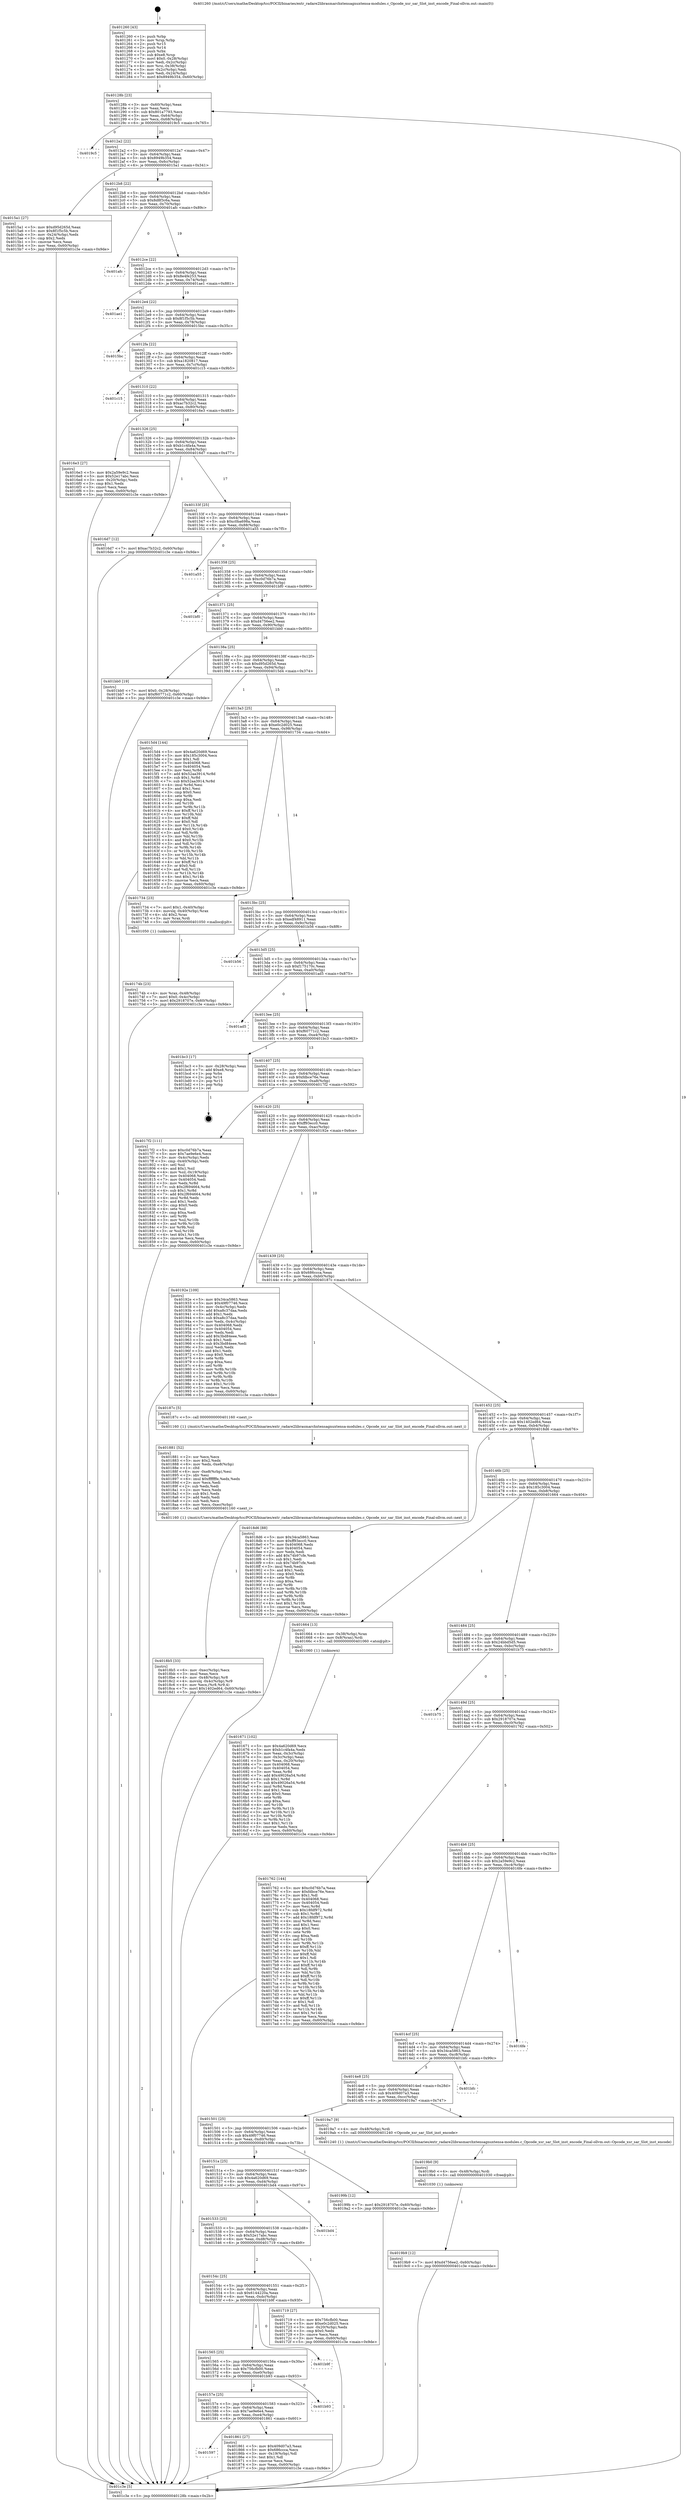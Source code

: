 digraph "0x401260" {
  label = "0x401260 (/mnt/c/Users/mathe/Desktop/tcc/POCII/binaries/extr_radare2librasmarchxtensagnuxtensa-modules.c_Opcode_xsr_sar_Slot_inst_encode_Final-ollvm.out::main(0))"
  labelloc = "t"
  node[shape=record]

  Entry [label="",width=0.3,height=0.3,shape=circle,fillcolor=black,style=filled]
  "0x40128b" [label="{
     0x40128b [23]\l
     | [instrs]\l
     &nbsp;&nbsp;0x40128b \<+3\>: mov -0x60(%rbp),%eax\l
     &nbsp;&nbsp;0x40128e \<+2\>: mov %eax,%ecx\l
     &nbsp;&nbsp;0x401290 \<+6\>: sub $0x801a7793,%ecx\l
     &nbsp;&nbsp;0x401296 \<+3\>: mov %eax,-0x64(%rbp)\l
     &nbsp;&nbsp;0x401299 \<+3\>: mov %ecx,-0x68(%rbp)\l
     &nbsp;&nbsp;0x40129c \<+6\>: je 00000000004019c5 \<main+0x765\>\l
  }"]
  "0x4019c5" [label="{
     0x4019c5\l
  }", style=dashed]
  "0x4012a2" [label="{
     0x4012a2 [22]\l
     | [instrs]\l
     &nbsp;&nbsp;0x4012a2 \<+5\>: jmp 00000000004012a7 \<main+0x47\>\l
     &nbsp;&nbsp;0x4012a7 \<+3\>: mov -0x64(%rbp),%eax\l
     &nbsp;&nbsp;0x4012aa \<+5\>: sub $0x8949b354,%eax\l
     &nbsp;&nbsp;0x4012af \<+3\>: mov %eax,-0x6c(%rbp)\l
     &nbsp;&nbsp;0x4012b2 \<+6\>: je 00000000004015a1 \<main+0x341\>\l
  }"]
  Exit [label="",width=0.3,height=0.3,shape=circle,fillcolor=black,style=filled,peripheries=2]
  "0x4015a1" [label="{
     0x4015a1 [27]\l
     | [instrs]\l
     &nbsp;&nbsp;0x4015a1 \<+5\>: mov $0xd95d265d,%eax\l
     &nbsp;&nbsp;0x4015a6 \<+5\>: mov $0x8f1f5c5b,%ecx\l
     &nbsp;&nbsp;0x4015ab \<+3\>: mov -0x24(%rbp),%edx\l
     &nbsp;&nbsp;0x4015ae \<+3\>: cmp $0x2,%edx\l
     &nbsp;&nbsp;0x4015b1 \<+3\>: cmovne %ecx,%eax\l
     &nbsp;&nbsp;0x4015b4 \<+3\>: mov %eax,-0x60(%rbp)\l
     &nbsp;&nbsp;0x4015b7 \<+5\>: jmp 0000000000401c3e \<main+0x9de\>\l
  }"]
  "0x4012b8" [label="{
     0x4012b8 [22]\l
     | [instrs]\l
     &nbsp;&nbsp;0x4012b8 \<+5\>: jmp 00000000004012bd \<main+0x5d\>\l
     &nbsp;&nbsp;0x4012bd \<+3\>: mov -0x64(%rbp),%eax\l
     &nbsp;&nbsp;0x4012c0 \<+5\>: sub $0x8d8f3c6a,%eax\l
     &nbsp;&nbsp;0x4012c5 \<+3\>: mov %eax,-0x70(%rbp)\l
     &nbsp;&nbsp;0x4012c8 \<+6\>: je 0000000000401afc \<main+0x89c\>\l
  }"]
  "0x401c3e" [label="{
     0x401c3e [5]\l
     | [instrs]\l
     &nbsp;&nbsp;0x401c3e \<+5\>: jmp 000000000040128b \<main+0x2b\>\l
  }"]
  "0x401260" [label="{
     0x401260 [43]\l
     | [instrs]\l
     &nbsp;&nbsp;0x401260 \<+1\>: push %rbp\l
     &nbsp;&nbsp;0x401261 \<+3\>: mov %rsp,%rbp\l
     &nbsp;&nbsp;0x401264 \<+2\>: push %r15\l
     &nbsp;&nbsp;0x401266 \<+2\>: push %r14\l
     &nbsp;&nbsp;0x401268 \<+1\>: push %rbx\l
     &nbsp;&nbsp;0x401269 \<+7\>: sub $0xe8,%rsp\l
     &nbsp;&nbsp;0x401270 \<+7\>: movl $0x0,-0x28(%rbp)\l
     &nbsp;&nbsp;0x401277 \<+3\>: mov %edi,-0x2c(%rbp)\l
     &nbsp;&nbsp;0x40127a \<+4\>: mov %rsi,-0x38(%rbp)\l
     &nbsp;&nbsp;0x40127e \<+3\>: mov -0x2c(%rbp),%edi\l
     &nbsp;&nbsp;0x401281 \<+3\>: mov %edi,-0x24(%rbp)\l
     &nbsp;&nbsp;0x401284 \<+7\>: movl $0x8949b354,-0x60(%rbp)\l
  }"]
  "0x4019b9" [label="{
     0x4019b9 [12]\l
     | [instrs]\l
     &nbsp;&nbsp;0x4019b9 \<+7\>: movl $0xd4756ee2,-0x60(%rbp)\l
     &nbsp;&nbsp;0x4019c0 \<+5\>: jmp 0000000000401c3e \<main+0x9de\>\l
  }"]
  "0x401afc" [label="{
     0x401afc\l
  }", style=dashed]
  "0x4012ce" [label="{
     0x4012ce [22]\l
     | [instrs]\l
     &nbsp;&nbsp;0x4012ce \<+5\>: jmp 00000000004012d3 \<main+0x73\>\l
     &nbsp;&nbsp;0x4012d3 \<+3\>: mov -0x64(%rbp),%eax\l
     &nbsp;&nbsp;0x4012d6 \<+5\>: sub $0x8e4fe253,%eax\l
     &nbsp;&nbsp;0x4012db \<+3\>: mov %eax,-0x74(%rbp)\l
     &nbsp;&nbsp;0x4012de \<+6\>: je 0000000000401ae1 \<main+0x881\>\l
  }"]
  "0x4019b0" [label="{
     0x4019b0 [9]\l
     | [instrs]\l
     &nbsp;&nbsp;0x4019b0 \<+4\>: mov -0x48(%rbp),%rdi\l
     &nbsp;&nbsp;0x4019b4 \<+5\>: call 0000000000401030 \<free@plt\>\l
     | [calls]\l
     &nbsp;&nbsp;0x401030 \{1\} (unknown)\l
  }"]
  "0x401ae1" [label="{
     0x401ae1\l
  }", style=dashed]
  "0x4012e4" [label="{
     0x4012e4 [22]\l
     | [instrs]\l
     &nbsp;&nbsp;0x4012e4 \<+5\>: jmp 00000000004012e9 \<main+0x89\>\l
     &nbsp;&nbsp;0x4012e9 \<+3\>: mov -0x64(%rbp),%eax\l
     &nbsp;&nbsp;0x4012ec \<+5\>: sub $0x8f1f5c5b,%eax\l
     &nbsp;&nbsp;0x4012f1 \<+3\>: mov %eax,-0x78(%rbp)\l
     &nbsp;&nbsp;0x4012f4 \<+6\>: je 00000000004015bc \<main+0x35c\>\l
  }"]
  "0x4018b5" [label="{
     0x4018b5 [33]\l
     | [instrs]\l
     &nbsp;&nbsp;0x4018b5 \<+6\>: mov -0xec(%rbp),%ecx\l
     &nbsp;&nbsp;0x4018bb \<+3\>: imul %eax,%ecx\l
     &nbsp;&nbsp;0x4018be \<+4\>: mov -0x48(%rbp),%r8\l
     &nbsp;&nbsp;0x4018c2 \<+4\>: movslq -0x4c(%rbp),%r9\l
     &nbsp;&nbsp;0x4018c6 \<+4\>: mov %ecx,(%r8,%r9,4)\l
     &nbsp;&nbsp;0x4018ca \<+7\>: movl $0x1402ed64,-0x60(%rbp)\l
     &nbsp;&nbsp;0x4018d1 \<+5\>: jmp 0000000000401c3e \<main+0x9de\>\l
  }"]
  "0x4015bc" [label="{
     0x4015bc\l
  }", style=dashed]
  "0x4012fa" [label="{
     0x4012fa [22]\l
     | [instrs]\l
     &nbsp;&nbsp;0x4012fa \<+5\>: jmp 00000000004012ff \<main+0x9f\>\l
     &nbsp;&nbsp;0x4012ff \<+3\>: mov -0x64(%rbp),%eax\l
     &nbsp;&nbsp;0x401302 \<+5\>: sub $0xa1820817,%eax\l
     &nbsp;&nbsp;0x401307 \<+3\>: mov %eax,-0x7c(%rbp)\l
     &nbsp;&nbsp;0x40130a \<+6\>: je 0000000000401c15 \<main+0x9b5\>\l
  }"]
  "0x401881" [label="{
     0x401881 [52]\l
     | [instrs]\l
     &nbsp;&nbsp;0x401881 \<+2\>: xor %ecx,%ecx\l
     &nbsp;&nbsp;0x401883 \<+5\>: mov $0x2,%edx\l
     &nbsp;&nbsp;0x401888 \<+6\>: mov %edx,-0xe8(%rbp)\l
     &nbsp;&nbsp;0x40188e \<+1\>: cltd\l
     &nbsp;&nbsp;0x40188f \<+6\>: mov -0xe8(%rbp),%esi\l
     &nbsp;&nbsp;0x401895 \<+2\>: idiv %esi\l
     &nbsp;&nbsp;0x401897 \<+6\>: imul $0xfffffffe,%edx,%edx\l
     &nbsp;&nbsp;0x40189d \<+2\>: mov %ecx,%edi\l
     &nbsp;&nbsp;0x40189f \<+2\>: sub %edx,%edi\l
     &nbsp;&nbsp;0x4018a1 \<+2\>: mov %ecx,%edx\l
     &nbsp;&nbsp;0x4018a3 \<+3\>: sub $0x1,%edx\l
     &nbsp;&nbsp;0x4018a6 \<+2\>: add %edx,%edi\l
     &nbsp;&nbsp;0x4018a8 \<+2\>: sub %edi,%ecx\l
     &nbsp;&nbsp;0x4018aa \<+6\>: mov %ecx,-0xec(%rbp)\l
     &nbsp;&nbsp;0x4018b0 \<+5\>: call 0000000000401160 \<next_i\>\l
     | [calls]\l
     &nbsp;&nbsp;0x401160 \{1\} (/mnt/c/Users/mathe/Desktop/tcc/POCII/binaries/extr_radare2librasmarchxtensagnuxtensa-modules.c_Opcode_xsr_sar_Slot_inst_encode_Final-ollvm.out::next_i)\l
  }"]
  "0x401c15" [label="{
     0x401c15\l
  }", style=dashed]
  "0x401310" [label="{
     0x401310 [22]\l
     | [instrs]\l
     &nbsp;&nbsp;0x401310 \<+5\>: jmp 0000000000401315 \<main+0xb5\>\l
     &nbsp;&nbsp;0x401315 \<+3\>: mov -0x64(%rbp),%eax\l
     &nbsp;&nbsp;0x401318 \<+5\>: sub $0xac7b32c2,%eax\l
     &nbsp;&nbsp;0x40131d \<+3\>: mov %eax,-0x80(%rbp)\l
     &nbsp;&nbsp;0x401320 \<+6\>: je 00000000004016e3 \<main+0x483\>\l
  }"]
  "0x401597" [label="{
     0x401597\l
  }", style=dashed]
  "0x4016e3" [label="{
     0x4016e3 [27]\l
     | [instrs]\l
     &nbsp;&nbsp;0x4016e3 \<+5\>: mov $0x2a59e9c2,%eax\l
     &nbsp;&nbsp;0x4016e8 \<+5\>: mov $0x52e17abc,%ecx\l
     &nbsp;&nbsp;0x4016ed \<+3\>: mov -0x20(%rbp),%edx\l
     &nbsp;&nbsp;0x4016f0 \<+3\>: cmp $0x1,%edx\l
     &nbsp;&nbsp;0x4016f3 \<+3\>: cmovl %ecx,%eax\l
     &nbsp;&nbsp;0x4016f6 \<+3\>: mov %eax,-0x60(%rbp)\l
     &nbsp;&nbsp;0x4016f9 \<+5\>: jmp 0000000000401c3e \<main+0x9de\>\l
  }"]
  "0x401326" [label="{
     0x401326 [25]\l
     | [instrs]\l
     &nbsp;&nbsp;0x401326 \<+5\>: jmp 000000000040132b \<main+0xcb\>\l
     &nbsp;&nbsp;0x40132b \<+3\>: mov -0x64(%rbp),%eax\l
     &nbsp;&nbsp;0x40132e \<+5\>: sub $0xb1c4fa4a,%eax\l
     &nbsp;&nbsp;0x401333 \<+6\>: mov %eax,-0x84(%rbp)\l
     &nbsp;&nbsp;0x401339 \<+6\>: je 00000000004016d7 \<main+0x477\>\l
  }"]
  "0x401861" [label="{
     0x401861 [27]\l
     | [instrs]\l
     &nbsp;&nbsp;0x401861 \<+5\>: mov $0x409d07a3,%eax\l
     &nbsp;&nbsp;0x401866 \<+5\>: mov $0x686ccca,%ecx\l
     &nbsp;&nbsp;0x40186b \<+3\>: mov -0x19(%rbp),%dl\l
     &nbsp;&nbsp;0x40186e \<+3\>: test $0x1,%dl\l
     &nbsp;&nbsp;0x401871 \<+3\>: cmovne %ecx,%eax\l
     &nbsp;&nbsp;0x401874 \<+3\>: mov %eax,-0x60(%rbp)\l
     &nbsp;&nbsp;0x401877 \<+5\>: jmp 0000000000401c3e \<main+0x9de\>\l
  }"]
  "0x4016d7" [label="{
     0x4016d7 [12]\l
     | [instrs]\l
     &nbsp;&nbsp;0x4016d7 \<+7\>: movl $0xac7b32c2,-0x60(%rbp)\l
     &nbsp;&nbsp;0x4016de \<+5\>: jmp 0000000000401c3e \<main+0x9de\>\l
  }"]
  "0x40133f" [label="{
     0x40133f [25]\l
     | [instrs]\l
     &nbsp;&nbsp;0x40133f \<+5\>: jmp 0000000000401344 \<main+0xe4\>\l
     &nbsp;&nbsp;0x401344 \<+3\>: mov -0x64(%rbp),%eax\l
     &nbsp;&nbsp;0x401347 \<+5\>: sub $0xc0ba698a,%eax\l
     &nbsp;&nbsp;0x40134c \<+6\>: mov %eax,-0x88(%rbp)\l
     &nbsp;&nbsp;0x401352 \<+6\>: je 0000000000401a55 \<main+0x7f5\>\l
  }"]
  "0x40157e" [label="{
     0x40157e [25]\l
     | [instrs]\l
     &nbsp;&nbsp;0x40157e \<+5\>: jmp 0000000000401583 \<main+0x323\>\l
     &nbsp;&nbsp;0x401583 \<+3\>: mov -0x64(%rbp),%eax\l
     &nbsp;&nbsp;0x401586 \<+5\>: sub $0x7ae9e6e4,%eax\l
     &nbsp;&nbsp;0x40158b \<+6\>: mov %eax,-0xe4(%rbp)\l
     &nbsp;&nbsp;0x401591 \<+6\>: je 0000000000401861 \<main+0x601\>\l
  }"]
  "0x401a55" [label="{
     0x401a55\l
  }", style=dashed]
  "0x401358" [label="{
     0x401358 [25]\l
     | [instrs]\l
     &nbsp;&nbsp;0x401358 \<+5\>: jmp 000000000040135d \<main+0xfd\>\l
     &nbsp;&nbsp;0x40135d \<+3\>: mov -0x64(%rbp),%eax\l
     &nbsp;&nbsp;0x401360 \<+5\>: sub $0xc0d76b7a,%eax\l
     &nbsp;&nbsp;0x401365 \<+6\>: mov %eax,-0x8c(%rbp)\l
     &nbsp;&nbsp;0x40136b \<+6\>: je 0000000000401bf0 \<main+0x990\>\l
  }"]
  "0x401b93" [label="{
     0x401b93\l
  }", style=dashed]
  "0x401bf0" [label="{
     0x401bf0\l
  }", style=dashed]
  "0x401371" [label="{
     0x401371 [25]\l
     | [instrs]\l
     &nbsp;&nbsp;0x401371 \<+5\>: jmp 0000000000401376 \<main+0x116\>\l
     &nbsp;&nbsp;0x401376 \<+3\>: mov -0x64(%rbp),%eax\l
     &nbsp;&nbsp;0x401379 \<+5\>: sub $0xd4756ee2,%eax\l
     &nbsp;&nbsp;0x40137e \<+6\>: mov %eax,-0x90(%rbp)\l
     &nbsp;&nbsp;0x401384 \<+6\>: je 0000000000401bb0 \<main+0x950\>\l
  }"]
  "0x401565" [label="{
     0x401565 [25]\l
     | [instrs]\l
     &nbsp;&nbsp;0x401565 \<+5\>: jmp 000000000040156a \<main+0x30a\>\l
     &nbsp;&nbsp;0x40156a \<+3\>: mov -0x64(%rbp),%eax\l
     &nbsp;&nbsp;0x40156d \<+5\>: sub $0x756cfb00,%eax\l
     &nbsp;&nbsp;0x401572 \<+6\>: mov %eax,-0xe0(%rbp)\l
     &nbsp;&nbsp;0x401578 \<+6\>: je 0000000000401b93 \<main+0x933\>\l
  }"]
  "0x401bb0" [label="{
     0x401bb0 [19]\l
     | [instrs]\l
     &nbsp;&nbsp;0x401bb0 \<+7\>: movl $0x0,-0x28(%rbp)\l
     &nbsp;&nbsp;0x401bb7 \<+7\>: movl $0xf60771c2,-0x60(%rbp)\l
     &nbsp;&nbsp;0x401bbe \<+5\>: jmp 0000000000401c3e \<main+0x9de\>\l
  }"]
  "0x40138a" [label="{
     0x40138a [25]\l
     | [instrs]\l
     &nbsp;&nbsp;0x40138a \<+5\>: jmp 000000000040138f \<main+0x12f\>\l
     &nbsp;&nbsp;0x40138f \<+3\>: mov -0x64(%rbp),%eax\l
     &nbsp;&nbsp;0x401392 \<+5\>: sub $0xd95d265d,%eax\l
     &nbsp;&nbsp;0x401397 \<+6\>: mov %eax,-0x94(%rbp)\l
     &nbsp;&nbsp;0x40139d \<+6\>: je 00000000004015d4 \<main+0x374\>\l
  }"]
  "0x401b9f" [label="{
     0x401b9f\l
  }", style=dashed]
  "0x4015d4" [label="{
     0x4015d4 [144]\l
     | [instrs]\l
     &nbsp;&nbsp;0x4015d4 \<+5\>: mov $0x4a620d69,%eax\l
     &nbsp;&nbsp;0x4015d9 \<+5\>: mov $0x185c3004,%ecx\l
     &nbsp;&nbsp;0x4015de \<+2\>: mov $0x1,%dl\l
     &nbsp;&nbsp;0x4015e0 \<+7\>: mov 0x404068,%esi\l
     &nbsp;&nbsp;0x4015e7 \<+7\>: mov 0x404054,%edi\l
     &nbsp;&nbsp;0x4015ee \<+3\>: mov %esi,%r8d\l
     &nbsp;&nbsp;0x4015f1 \<+7\>: add $0x52aa3914,%r8d\l
     &nbsp;&nbsp;0x4015f8 \<+4\>: sub $0x1,%r8d\l
     &nbsp;&nbsp;0x4015fc \<+7\>: sub $0x52aa3914,%r8d\l
     &nbsp;&nbsp;0x401603 \<+4\>: imul %r8d,%esi\l
     &nbsp;&nbsp;0x401607 \<+3\>: and $0x1,%esi\l
     &nbsp;&nbsp;0x40160a \<+3\>: cmp $0x0,%esi\l
     &nbsp;&nbsp;0x40160d \<+4\>: sete %r9b\l
     &nbsp;&nbsp;0x401611 \<+3\>: cmp $0xa,%edi\l
     &nbsp;&nbsp;0x401614 \<+4\>: setl %r10b\l
     &nbsp;&nbsp;0x401618 \<+3\>: mov %r9b,%r11b\l
     &nbsp;&nbsp;0x40161b \<+4\>: xor $0xff,%r11b\l
     &nbsp;&nbsp;0x40161f \<+3\>: mov %r10b,%bl\l
     &nbsp;&nbsp;0x401622 \<+3\>: xor $0xff,%bl\l
     &nbsp;&nbsp;0x401625 \<+3\>: xor $0x0,%dl\l
     &nbsp;&nbsp;0x401628 \<+3\>: mov %r11b,%r14b\l
     &nbsp;&nbsp;0x40162b \<+4\>: and $0x0,%r14b\l
     &nbsp;&nbsp;0x40162f \<+3\>: and %dl,%r9b\l
     &nbsp;&nbsp;0x401632 \<+3\>: mov %bl,%r15b\l
     &nbsp;&nbsp;0x401635 \<+4\>: and $0x0,%r15b\l
     &nbsp;&nbsp;0x401639 \<+3\>: and %dl,%r10b\l
     &nbsp;&nbsp;0x40163c \<+3\>: or %r9b,%r14b\l
     &nbsp;&nbsp;0x40163f \<+3\>: or %r10b,%r15b\l
     &nbsp;&nbsp;0x401642 \<+3\>: xor %r15b,%r14b\l
     &nbsp;&nbsp;0x401645 \<+3\>: or %bl,%r11b\l
     &nbsp;&nbsp;0x401648 \<+4\>: xor $0xff,%r11b\l
     &nbsp;&nbsp;0x40164c \<+3\>: or $0x0,%dl\l
     &nbsp;&nbsp;0x40164f \<+3\>: and %dl,%r11b\l
     &nbsp;&nbsp;0x401652 \<+3\>: or %r11b,%r14b\l
     &nbsp;&nbsp;0x401655 \<+4\>: test $0x1,%r14b\l
     &nbsp;&nbsp;0x401659 \<+3\>: cmovne %ecx,%eax\l
     &nbsp;&nbsp;0x40165c \<+3\>: mov %eax,-0x60(%rbp)\l
     &nbsp;&nbsp;0x40165f \<+5\>: jmp 0000000000401c3e \<main+0x9de\>\l
  }"]
  "0x4013a3" [label="{
     0x4013a3 [25]\l
     | [instrs]\l
     &nbsp;&nbsp;0x4013a3 \<+5\>: jmp 00000000004013a8 \<main+0x148\>\l
     &nbsp;&nbsp;0x4013a8 \<+3\>: mov -0x64(%rbp),%eax\l
     &nbsp;&nbsp;0x4013ab \<+5\>: sub $0xe0c2d025,%eax\l
     &nbsp;&nbsp;0x4013b0 \<+6\>: mov %eax,-0x98(%rbp)\l
     &nbsp;&nbsp;0x4013b6 \<+6\>: je 0000000000401734 \<main+0x4d4\>\l
  }"]
  "0x40174b" [label="{
     0x40174b [23]\l
     | [instrs]\l
     &nbsp;&nbsp;0x40174b \<+4\>: mov %rax,-0x48(%rbp)\l
     &nbsp;&nbsp;0x40174f \<+7\>: movl $0x0,-0x4c(%rbp)\l
     &nbsp;&nbsp;0x401756 \<+7\>: movl $0x2918707e,-0x60(%rbp)\l
     &nbsp;&nbsp;0x40175d \<+5\>: jmp 0000000000401c3e \<main+0x9de\>\l
  }"]
  "0x401734" [label="{
     0x401734 [23]\l
     | [instrs]\l
     &nbsp;&nbsp;0x401734 \<+7\>: movl $0x1,-0x40(%rbp)\l
     &nbsp;&nbsp;0x40173b \<+4\>: movslq -0x40(%rbp),%rax\l
     &nbsp;&nbsp;0x40173f \<+4\>: shl $0x2,%rax\l
     &nbsp;&nbsp;0x401743 \<+3\>: mov %rax,%rdi\l
     &nbsp;&nbsp;0x401746 \<+5\>: call 0000000000401050 \<malloc@plt\>\l
     | [calls]\l
     &nbsp;&nbsp;0x401050 \{1\} (unknown)\l
  }"]
  "0x4013bc" [label="{
     0x4013bc [25]\l
     | [instrs]\l
     &nbsp;&nbsp;0x4013bc \<+5\>: jmp 00000000004013c1 \<main+0x161\>\l
     &nbsp;&nbsp;0x4013c1 \<+3\>: mov -0x64(%rbp),%eax\l
     &nbsp;&nbsp;0x4013c4 \<+5\>: sub $0xedf48911,%eax\l
     &nbsp;&nbsp;0x4013c9 \<+6\>: mov %eax,-0x9c(%rbp)\l
     &nbsp;&nbsp;0x4013cf \<+6\>: je 0000000000401b56 \<main+0x8f6\>\l
  }"]
  "0x40154c" [label="{
     0x40154c [25]\l
     | [instrs]\l
     &nbsp;&nbsp;0x40154c \<+5\>: jmp 0000000000401551 \<main+0x2f1\>\l
     &nbsp;&nbsp;0x401551 \<+3\>: mov -0x64(%rbp),%eax\l
     &nbsp;&nbsp;0x401554 \<+5\>: sub $0x6144220a,%eax\l
     &nbsp;&nbsp;0x401559 \<+6\>: mov %eax,-0xdc(%rbp)\l
     &nbsp;&nbsp;0x40155f \<+6\>: je 0000000000401b9f \<main+0x93f\>\l
  }"]
  "0x401b56" [label="{
     0x401b56\l
  }", style=dashed]
  "0x4013d5" [label="{
     0x4013d5 [25]\l
     | [instrs]\l
     &nbsp;&nbsp;0x4013d5 \<+5\>: jmp 00000000004013da \<main+0x17a\>\l
     &nbsp;&nbsp;0x4013da \<+3\>: mov -0x64(%rbp),%eax\l
     &nbsp;&nbsp;0x4013dd \<+5\>: sub $0xf175170c,%eax\l
     &nbsp;&nbsp;0x4013e2 \<+6\>: mov %eax,-0xa0(%rbp)\l
     &nbsp;&nbsp;0x4013e8 \<+6\>: je 0000000000401ad5 \<main+0x875\>\l
  }"]
  "0x401719" [label="{
     0x401719 [27]\l
     | [instrs]\l
     &nbsp;&nbsp;0x401719 \<+5\>: mov $0x756cfb00,%eax\l
     &nbsp;&nbsp;0x40171e \<+5\>: mov $0xe0c2d025,%ecx\l
     &nbsp;&nbsp;0x401723 \<+3\>: mov -0x20(%rbp),%edx\l
     &nbsp;&nbsp;0x401726 \<+3\>: cmp $0x0,%edx\l
     &nbsp;&nbsp;0x401729 \<+3\>: cmove %ecx,%eax\l
     &nbsp;&nbsp;0x40172c \<+3\>: mov %eax,-0x60(%rbp)\l
     &nbsp;&nbsp;0x40172f \<+5\>: jmp 0000000000401c3e \<main+0x9de\>\l
  }"]
  "0x401ad5" [label="{
     0x401ad5\l
  }", style=dashed]
  "0x4013ee" [label="{
     0x4013ee [25]\l
     | [instrs]\l
     &nbsp;&nbsp;0x4013ee \<+5\>: jmp 00000000004013f3 \<main+0x193\>\l
     &nbsp;&nbsp;0x4013f3 \<+3\>: mov -0x64(%rbp),%eax\l
     &nbsp;&nbsp;0x4013f6 \<+5\>: sub $0xf60771c2,%eax\l
     &nbsp;&nbsp;0x4013fb \<+6\>: mov %eax,-0xa4(%rbp)\l
     &nbsp;&nbsp;0x401401 \<+6\>: je 0000000000401bc3 \<main+0x963\>\l
  }"]
  "0x401533" [label="{
     0x401533 [25]\l
     | [instrs]\l
     &nbsp;&nbsp;0x401533 \<+5\>: jmp 0000000000401538 \<main+0x2d8\>\l
     &nbsp;&nbsp;0x401538 \<+3\>: mov -0x64(%rbp),%eax\l
     &nbsp;&nbsp;0x40153b \<+5\>: sub $0x52e17abc,%eax\l
     &nbsp;&nbsp;0x401540 \<+6\>: mov %eax,-0xd8(%rbp)\l
     &nbsp;&nbsp;0x401546 \<+6\>: je 0000000000401719 \<main+0x4b9\>\l
  }"]
  "0x401bc3" [label="{
     0x401bc3 [17]\l
     | [instrs]\l
     &nbsp;&nbsp;0x401bc3 \<+3\>: mov -0x28(%rbp),%eax\l
     &nbsp;&nbsp;0x401bc6 \<+7\>: add $0xe8,%rsp\l
     &nbsp;&nbsp;0x401bcd \<+1\>: pop %rbx\l
     &nbsp;&nbsp;0x401bce \<+2\>: pop %r14\l
     &nbsp;&nbsp;0x401bd0 \<+2\>: pop %r15\l
     &nbsp;&nbsp;0x401bd2 \<+1\>: pop %rbp\l
     &nbsp;&nbsp;0x401bd3 \<+1\>: ret\l
  }"]
  "0x401407" [label="{
     0x401407 [25]\l
     | [instrs]\l
     &nbsp;&nbsp;0x401407 \<+5\>: jmp 000000000040140c \<main+0x1ac\>\l
     &nbsp;&nbsp;0x40140c \<+3\>: mov -0x64(%rbp),%eax\l
     &nbsp;&nbsp;0x40140f \<+5\>: sub $0xfdbce76e,%eax\l
     &nbsp;&nbsp;0x401414 \<+6\>: mov %eax,-0xa8(%rbp)\l
     &nbsp;&nbsp;0x40141a \<+6\>: je 00000000004017f2 \<main+0x592\>\l
  }"]
  "0x401bd4" [label="{
     0x401bd4\l
  }", style=dashed]
  "0x4017f2" [label="{
     0x4017f2 [111]\l
     | [instrs]\l
     &nbsp;&nbsp;0x4017f2 \<+5\>: mov $0xc0d76b7a,%eax\l
     &nbsp;&nbsp;0x4017f7 \<+5\>: mov $0x7ae9e6e4,%ecx\l
     &nbsp;&nbsp;0x4017fc \<+3\>: mov -0x4c(%rbp),%edx\l
     &nbsp;&nbsp;0x4017ff \<+3\>: cmp -0x40(%rbp),%edx\l
     &nbsp;&nbsp;0x401802 \<+4\>: setl %sil\l
     &nbsp;&nbsp;0x401806 \<+4\>: and $0x1,%sil\l
     &nbsp;&nbsp;0x40180a \<+4\>: mov %sil,-0x19(%rbp)\l
     &nbsp;&nbsp;0x40180e \<+7\>: mov 0x404068,%edx\l
     &nbsp;&nbsp;0x401815 \<+7\>: mov 0x404054,%edi\l
     &nbsp;&nbsp;0x40181c \<+3\>: mov %edx,%r8d\l
     &nbsp;&nbsp;0x40181f \<+7\>: sub $0x2f694664,%r8d\l
     &nbsp;&nbsp;0x401826 \<+4\>: sub $0x1,%r8d\l
     &nbsp;&nbsp;0x40182a \<+7\>: add $0x2f694664,%r8d\l
     &nbsp;&nbsp;0x401831 \<+4\>: imul %r8d,%edx\l
     &nbsp;&nbsp;0x401835 \<+3\>: and $0x1,%edx\l
     &nbsp;&nbsp;0x401838 \<+3\>: cmp $0x0,%edx\l
     &nbsp;&nbsp;0x40183b \<+4\>: sete %sil\l
     &nbsp;&nbsp;0x40183f \<+3\>: cmp $0xa,%edi\l
     &nbsp;&nbsp;0x401842 \<+4\>: setl %r9b\l
     &nbsp;&nbsp;0x401846 \<+3\>: mov %sil,%r10b\l
     &nbsp;&nbsp;0x401849 \<+3\>: and %r9b,%r10b\l
     &nbsp;&nbsp;0x40184c \<+3\>: xor %r9b,%sil\l
     &nbsp;&nbsp;0x40184f \<+3\>: or %sil,%r10b\l
     &nbsp;&nbsp;0x401852 \<+4\>: test $0x1,%r10b\l
     &nbsp;&nbsp;0x401856 \<+3\>: cmovne %ecx,%eax\l
     &nbsp;&nbsp;0x401859 \<+3\>: mov %eax,-0x60(%rbp)\l
     &nbsp;&nbsp;0x40185c \<+5\>: jmp 0000000000401c3e \<main+0x9de\>\l
  }"]
  "0x401420" [label="{
     0x401420 [25]\l
     | [instrs]\l
     &nbsp;&nbsp;0x401420 \<+5\>: jmp 0000000000401425 \<main+0x1c5\>\l
     &nbsp;&nbsp;0x401425 \<+3\>: mov -0x64(%rbp),%eax\l
     &nbsp;&nbsp;0x401428 \<+5\>: sub $0xff93ecc0,%eax\l
     &nbsp;&nbsp;0x40142d \<+6\>: mov %eax,-0xac(%rbp)\l
     &nbsp;&nbsp;0x401433 \<+6\>: je 000000000040192e \<main+0x6ce\>\l
  }"]
  "0x40151a" [label="{
     0x40151a [25]\l
     | [instrs]\l
     &nbsp;&nbsp;0x40151a \<+5\>: jmp 000000000040151f \<main+0x2bf\>\l
     &nbsp;&nbsp;0x40151f \<+3\>: mov -0x64(%rbp),%eax\l
     &nbsp;&nbsp;0x401522 \<+5\>: sub $0x4a620d69,%eax\l
     &nbsp;&nbsp;0x401527 \<+6\>: mov %eax,-0xd4(%rbp)\l
     &nbsp;&nbsp;0x40152d \<+6\>: je 0000000000401bd4 \<main+0x974\>\l
  }"]
  "0x40192e" [label="{
     0x40192e [109]\l
     | [instrs]\l
     &nbsp;&nbsp;0x40192e \<+5\>: mov $0x34ca5863,%eax\l
     &nbsp;&nbsp;0x401933 \<+5\>: mov $0x49f07746,%ecx\l
     &nbsp;&nbsp;0x401938 \<+3\>: mov -0x4c(%rbp),%edx\l
     &nbsp;&nbsp;0x40193b \<+6\>: add $0xa8c37daa,%edx\l
     &nbsp;&nbsp;0x401941 \<+3\>: add $0x1,%edx\l
     &nbsp;&nbsp;0x401944 \<+6\>: sub $0xa8c37daa,%edx\l
     &nbsp;&nbsp;0x40194a \<+3\>: mov %edx,-0x4c(%rbp)\l
     &nbsp;&nbsp;0x40194d \<+7\>: mov 0x404068,%edx\l
     &nbsp;&nbsp;0x401954 \<+7\>: mov 0x404054,%esi\l
     &nbsp;&nbsp;0x40195b \<+2\>: mov %edx,%edi\l
     &nbsp;&nbsp;0x40195d \<+6\>: add $0x3bd84eee,%edi\l
     &nbsp;&nbsp;0x401963 \<+3\>: sub $0x1,%edi\l
     &nbsp;&nbsp;0x401966 \<+6\>: sub $0x3bd84eee,%edi\l
     &nbsp;&nbsp;0x40196c \<+3\>: imul %edi,%edx\l
     &nbsp;&nbsp;0x40196f \<+3\>: and $0x1,%edx\l
     &nbsp;&nbsp;0x401972 \<+3\>: cmp $0x0,%edx\l
     &nbsp;&nbsp;0x401975 \<+4\>: sete %r8b\l
     &nbsp;&nbsp;0x401979 \<+3\>: cmp $0xa,%esi\l
     &nbsp;&nbsp;0x40197c \<+4\>: setl %r9b\l
     &nbsp;&nbsp;0x401980 \<+3\>: mov %r8b,%r10b\l
     &nbsp;&nbsp;0x401983 \<+3\>: and %r9b,%r10b\l
     &nbsp;&nbsp;0x401986 \<+3\>: xor %r9b,%r8b\l
     &nbsp;&nbsp;0x401989 \<+3\>: or %r8b,%r10b\l
     &nbsp;&nbsp;0x40198c \<+4\>: test $0x1,%r10b\l
     &nbsp;&nbsp;0x401990 \<+3\>: cmovne %ecx,%eax\l
     &nbsp;&nbsp;0x401993 \<+3\>: mov %eax,-0x60(%rbp)\l
     &nbsp;&nbsp;0x401996 \<+5\>: jmp 0000000000401c3e \<main+0x9de\>\l
  }"]
  "0x401439" [label="{
     0x401439 [25]\l
     | [instrs]\l
     &nbsp;&nbsp;0x401439 \<+5\>: jmp 000000000040143e \<main+0x1de\>\l
     &nbsp;&nbsp;0x40143e \<+3\>: mov -0x64(%rbp),%eax\l
     &nbsp;&nbsp;0x401441 \<+5\>: sub $0x686ccca,%eax\l
     &nbsp;&nbsp;0x401446 \<+6\>: mov %eax,-0xb0(%rbp)\l
     &nbsp;&nbsp;0x40144c \<+6\>: je 000000000040187c \<main+0x61c\>\l
  }"]
  "0x40199b" [label="{
     0x40199b [12]\l
     | [instrs]\l
     &nbsp;&nbsp;0x40199b \<+7\>: movl $0x2918707e,-0x60(%rbp)\l
     &nbsp;&nbsp;0x4019a2 \<+5\>: jmp 0000000000401c3e \<main+0x9de\>\l
  }"]
  "0x40187c" [label="{
     0x40187c [5]\l
     | [instrs]\l
     &nbsp;&nbsp;0x40187c \<+5\>: call 0000000000401160 \<next_i\>\l
     | [calls]\l
     &nbsp;&nbsp;0x401160 \{1\} (/mnt/c/Users/mathe/Desktop/tcc/POCII/binaries/extr_radare2librasmarchxtensagnuxtensa-modules.c_Opcode_xsr_sar_Slot_inst_encode_Final-ollvm.out::next_i)\l
  }"]
  "0x401452" [label="{
     0x401452 [25]\l
     | [instrs]\l
     &nbsp;&nbsp;0x401452 \<+5\>: jmp 0000000000401457 \<main+0x1f7\>\l
     &nbsp;&nbsp;0x401457 \<+3\>: mov -0x64(%rbp),%eax\l
     &nbsp;&nbsp;0x40145a \<+5\>: sub $0x1402ed64,%eax\l
     &nbsp;&nbsp;0x40145f \<+6\>: mov %eax,-0xb4(%rbp)\l
     &nbsp;&nbsp;0x401465 \<+6\>: je 00000000004018d6 \<main+0x676\>\l
  }"]
  "0x401501" [label="{
     0x401501 [25]\l
     | [instrs]\l
     &nbsp;&nbsp;0x401501 \<+5\>: jmp 0000000000401506 \<main+0x2a6\>\l
     &nbsp;&nbsp;0x401506 \<+3\>: mov -0x64(%rbp),%eax\l
     &nbsp;&nbsp;0x401509 \<+5\>: sub $0x49f07746,%eax\l
     &nbsp;&nbsp;0x40150e \<+6\>: mov %eax,-0xd0(%rbp)\l
     &nbsp;&nbsp;0x401514 \<+6\>: je 000000000040199b \<main+0x73b\>\l
  }"]
  "0x4018d6" [label="{
     0x4018d6 [88]\l
     | [instrs]\l
     &nbsp;&nbsp;0x4018d6 \<+5\>: mov $0x34ca5863,%eax\l
     &nbsp;&nbsp;0x4018db \<+5\>: mov $0xff93ecc0,%ecx\l
     &nbsp;&nbsp;0x4018e0 \<+7\>: mov 0x404068,%edx\l
     &nbsp;&nbsp;0x4018e7 \<+7\>: mov 0x404054,%esi\l
     &nbsp;&nbsp;0x4018ee \<+2\>: mov %edx,%edi\l
     &nbsp;&nbsp;0x4018f0 \<+6\>: add $0x74b97cfe,%edi\l
     &nbsp;&nbsp;0x4018f6 \<+3\>: sub $0x1,%edi\l
     &nbsp;&nbsp;0x4018f9 \<+6\>: sub $0x74b97cfe,%edi\l
     &nbsp;&nbsp;0x4018ff \<+3\>: imul %edi,%edx\l
     &nbsp;&nbsp;0x401902 \<+3\>: and $0x1,%edx\l
     &nbsp;&nbsp;0x401905 \<+3\>: cmp $0x0,%edx\l
     &nbsp;&nbsp;0x401908 \<+4\>: sete %r8b\l
     &nbsp;&nbsp;0x40190c \<+3\>: cmp $0xa,%esi\l
     &nbsp;&nbsp;0x40190f \<+4\>: setl %r9b\l
     &nbsp;&nbsp;0x401913 \<+3\>: mov %r8b,%r10b\l
     &nbsp;&nbsp;0x401916 \<+3\>: and %r9b,%r10b\l
     &nbsp;&nbsp;0x401919 \<+3\>: xor %r9b,%r8b\l
     &nbsp;&nbsp;0x40191c \<+3\>: or %r8b,%r10b\l
     &nbsp;&nbsp;0x40191f \<+4\>: test $0x1,%r10b\l
     &nbsp;&nbsp;0x401923 \<+3\>: cmovne %ecx,%eax\l
     &nbsp;&nbsp;0x401926 \<+3\>: mov %eax,-0x60(%rbp)\l
     &nbsp;&nbsp;0x401929 \<+5\>: jmp 0000000000401c3e \<main+0x9de\>\l
  }"]
  "0x40146b" [label="{
     0x40146b [25]\l
     | [instrs]\l
     &nbsp;&nbsp;0x40146b \<+5\>: jmp 0000000000401470 \<main+0x210\>\l
     &nbsp;&nbsp;0x401470 \<+3\>: mov -0x64(%rbp),%eax\l
     &nbsp;&nbsp;0x401473 \<+5\>: sub $0x185c3004,%eax\l
     &nbsp;&nbsp;0x401478 \<+6\>: mov %eax,-0xb8(%rbp)\l
     &nbsp;&nbsp;0x40147e \<+6\>: je 0000000000401664 \<main+0x404\>\l
  }"]
  "0x4019a7" [label="{
     0x4019a7 [9]\l
     | [instrs]\l
     &nbsp;&nbsp;0x4019a7 \<+4\>: mov -0x48(%rbp),%rdi\l
     &nbsp;&nbsp;0x4019ab \<+5\>: call 0000000000401240 \<Opcode_xsr_sar_Slot_inst_encode\>\l
     | [calls]\l
     &nbsp;&nbsp;0x401240 \{1\} (/mnt/c/Users/mathe/Desktop/tcc/POCII/binaries/extr_radare2librasmarchxtensagnuxtensa-modules.c_Opcode_xsr_sar_Slot_inst_encode_Final-ollvm.out::Opcode_xsr_sar_Slot_inst_encode)\l
  }"]
  "0x401664" [label="{
     0x401664 [13]\l
     | [instrs]\l
     &nbsp;&nbsp;0x401664 \<+4\>: mov -0x38(%rbp),%rax\l
     &nbsp;&nbsp;0x401668 \<+4\>: mov 0x8(%rax),%rdi\l
     &nbsp;&nbsp;0x40166c \<+5\>: call 0000000000401060 \<atoi@plt\>\l
     | [calls]\l
     &nbsp;&nbsp;0x401060 \{1\} (unknown)\l
  }"]
  "0x401484" [label="{
     0x401484 [25]\l
     | [instrs]\l
     &nbsp;&nbsp;0x401484 \<+5\>: jmp 0000000000401489 \<main+0x229\>\l
     &nbsp;&nbsp;0x401489 \<+3\>: mov -0x64(%rbp),%eax\l
     &nbsp;&nbsp;0x40148c \<+5\>: sub $0x24bbd5d5,%eax\l
     &nbsp;&nbsp;0x401491 \<+6\>: mov %eax,-0xbc(%rbp)\l
     &nbsp;&nbsp;0x401497 \<+6\>: je 0000000000401b75 \<main+0x915\>\l
  }"]
  "0x401671" [label="{
     0x401671 [102]\l
     | [instrs]\l
     &nbsp;&nbsp;0x401671 \<+5\>: mov $0x4a620d69,%ecx\l
     &nbsp;&nbsp;0x401676 \<+5\>: mov $0xb1c4fa4a,%edx\l
     &nbsp;&nbsp;0x40167b \<+3\>: mov %eax,-0x3c(%rbp)\l
     &nbsp;&nbsp;0x40167e \<+3\>: mov -0x3c(%rbp),%eax\l
     &nbsp;&nbsp;0x401681 \<+3\>: mov %eax,-0x20(%rbp)\l
     &nbsp;&nbsp;0x401684 \<+7\>: mov 0x404068,%eax\l
     &nbsp;&nbsp;0x40168b \<+7\>: mov 0x404054,%esi\l
     &nbsp;&nbsp;0x401692 \<+3\>: mov %eax,%r8d\l
     &nbsp;&nbsp;0x401695 \<+7\>: add $0x49026a54,%r8d\l
     &nbsp;&nbsp;0x40169c \<+4\>: sub $0x1,%r8d\l
     &nbsp;&nbsp;0x4016a0 \<+7\>: sub $0x49026a54,%r8d\l
     &nbsp;&nbsp;0x4016a7 \<+4\>: imul %r8d,%eax\l
     &nbsp;&nbsp;0x4016ab \<+3\>: and $0x1,%eax\l
     &nbsp;&nbsp;0x4016ae \<+3\>: cmp $0x0,%eax\l
     &nbsp;&nbsp;0x4016b1 \<+4\>: sete %r9b\l
     &nbsp;&nbsp;0x4016b5 \<+3\>: cmp $0xa,%esi\l
     &nbsp;&nbsp;0x4016b8 \<+4\>: setl %r10b\l
     &nbsp;&nbsp;0x4016bc \<+3\>: mov %r9b,%r11b\l
     &nbsp;&nbsp;0x4016bf \<+3\>: and %r10b,%r11b\l
     &nbsp;&nbsp;0x4016c2 \<+3\>: xor %r10b,%r9b\l
     &nbsp;&nbsp;0x4016c5 \<+3\>: or %r9b,%r11b\l
     &nbsp;&nbsp;0x4016c8 \<+4\>: test $0x1,%r11b\l
     &nbsp;&nbsp;0x4016cc \<+3\>: cmovne %edx,%ecx\l
     &nbsp;&nbsp;0x4016cf \<+3\>: mov %ecx,-0x60(%rbp)\l
     &nbsp;&nbsp;0x4016d2 \<+5\>: jmp 0000000000401c3e \<main+0x9de\>\l
  }"]
  "0x4014e8" [label="{
     0x4014e8 [25]\l
     | [instrs]\l
     &nbsp;&nbsp;0x4014e8 \<+5\>: jmp 00000000004014ed \<main+0x28d\>\l
     &nbsp;&nbsp;0x4014ed \<+3\>: mov -0x64(%rbp),%eax\l
     &nbsp;&nbsp;0x4014f0 \<+5\>: sub $0x409d07a3,%eax\l
     &nbsp;&nbsp;0x4014f5 \<+6\>: mov %eax,-0xcc(%rbp)\l
     &nbsp;&nbsp;0x4014fb \<+6\>: je 00000000004019a7 \<main+0x747\>\l
  }"]
  "0x401b75" [label="{
     0x401b75\l
  }", style=dashed]
  "0x40149d" [label="{
     0x40149d [25]\l
     | [instrs]\l
     &nbsp;&nbsp;0x40149d \<+5\>: jmp 00000000004014a2 \<main+0x242\>\l
     &nbsp;&nbsp;0x4014a2 \<+3\>: mov -0x64(%rbp),%eax\l
     &nbsp;&nbsp;0x4014a5 \<+5\>: sub $0x2918707e,%eax\l
     &nbsp;&nbsp;0x4014aa \<+6\>: mov %eax,-0xc0(%rbp)\l
     &nbsp;&nbsp;0x4014b0 \<+6\>: je 0000000000401762 \<main+0x502\>\l
  }"]
  "0x401bfc" [label="{
     0x401bfc\l
  }", style=dashed]
  "0x401762" [label="{
     0x401762 [144]\l
     | [instrs]\l
     &nbsp;&nbsp;0x401762 \<+5\>: mov $0xc0d76b7a,%eax\l
     &nbsp;&nbsp;0x401767 \<+5\>: mov $0xfdbce76e,%ecx\l
     &nbsp;&nbsp;0x40176c \<+2\>: mov $0x1,%dl\l
     &nbsp;&nbsp;0x40176e \<+7\>: mov 0x404068,%esi\l
     &nbsp;&nbsp;0x401775 \<+7\>: mov 0x404054,%edi\l
     &nbsp;&nbsp;0x40177c \<+3\>: mov %esi,%r8d\l
     &nbsp;&nbsp;0x40177f \<+7\>: sub $0x18fdf972,%r8d\l
     &nbsp;&nbsp;0x401786 \<+4\>: sub $0x1,%r8d\l
     &nbsp;&nbsp;0x40178a \<+7\>: add $0x18fdf972,%r8d\l
     &nbsp;&nbsp;0x401791 \<+4\>: imul %r8d,%esi\l
     &nbsp;&nbsp;0x401795 \<+3\>: and $0x1,%esi\l
     &nbsp;&nbsp;0x401798 \<+3\>: cmp $0x0,%esi\l
     &nbsp;&nbsp;0x40179b \<+4\>: sete %r9b\l
     &nbsp;&nbsp;0x40179f \<+3\>: cmp $0xa,%edi\l
     &nbsp;&nbsp;0x4017a2 \<+4\>: setl %r10b\l
     &nbsp;&nbsp;0x4017a6 \<+3\>: mov %r9b,%r11b\l
     &nbsp;&nbsp;0x4017a9 \<+4\>: xor $0xff,%r11b\l
     &nbsp;&nbsp;0x4017ad \<+3\>: mov %r10b,%bl\l
     &nbsp;&nbsp;0x4017b0 \<+3\>: xor $0xff,%bl\l
     &nbsp;&nbsp;0x4017b3 \<+3\>: xor $0x1,%dl\l
     &nbsp;&nbsp;0x4017b6 \<+3\>: mov %r11b,%r14b\l
     &nbsp;&nbsp;0x4017b9 \<+4\>: and $0xff,%r14b\l
     &nbsp;&nbsp;0x4017bd \<+3\>: and %dl,%r9b\l
     &nbsp;&nbsp;0x4017c0 \<+3\>: mov %bl,%r15b\l
     &nbsp;&nbsp;0x4017c3 \<+4\>: and $0xff,%r15b\l
     &nbsp;&nbsp;0x4017c7 \<+3\>: and %dl,%r10b\l
     &nbsp;&nbsp;0x4017ca \<+3\>: or %r9b,%r14b\l
     &nbsp;&nbsp;0x4017cd \<+3\>: or %r10b,%r15b\l
     &nbsp;&nbsp;0x4017d0 \<+3\>: xor %r15b,%r14b\l
     &nbsp;&nbsp;0x4017d3 \<+3\>: or %bl,%r11b\l
     &nbsp;&nbsp;0x4017d6 \<+4\>: xor $0xff,%r11b\l
     &nbsp;&nbsp;0x4017da \<+3\>: or $0x1,%dl\l
     &nbsp;&nbsp;0x4017dd \<+3\>: and %dl,%r11b\l
     &nbsp;&nbsp;0x4017e0 \<+3\>: or %r11b,%r14b\l
     &nbsp;&nbsp;0x4017e3 \<+4\>: test $0x1,%r14b\l
     &nbsp;&nbsp;0x4017e7 \<+3\>: cmovne %ecx,%eax\l
     &nbsp;&nbsp;0x4017ea \<+3\>: mov %eax,-0x60(%rbp)\l
     &nbsp;&nbsp;0x4017ed \<+5\>: jmp 0000000000401c3e \<main+0x9de\>\l
  }"]
  "0x4014b6" [label="{
     0x4014b6 [25]\l
     | [instrs]\l
     &nbsp;&nbsp;0x4014b6 \<+5\>: jmp 00000000004014bb \<main+0x25b\>\l
     &nbsp;&nbsp;0x4014bb \<+3\>: mov -0x64(%rbp),%eax\l
     &nbsp;&nbsp;0x4014be \<+5\>: sub $0x2a59e9c2,%eax\l
     &nbsp;&nbsp;0x4014c3 \<+6\>: mov %eax,-0xc4(%rbp)\l
     &nbsp;&nbsp;0x4014c9 \<+6\>: je 00000000004016fe \<main+0x49e\>\l
  }"]
  "0x4014cf" [label="{
     0x4014cf [25]\l
     | [instrs]\l
     &nbsp;&nbsp;0x4014cf \<+5\>: jmp 00000000004014d4 \<main+0x274\>\l
     &nbsp;&nbsp;0x4014d4 \<+3\>: mov -0x64(%rbp),%eax\l
     &nbsp;&nbsp;0x4014d7 \<+5\>: sub $0x34ca5863,%eax\l
     &nbsp;&nbsp;0x4014dc \<+6\>: mov %eax,-0xc8(%rbp)\l
     &nbsp;&nbsp;0x4014e2 \<+6\>: je 0000000000401bfc \<main+0x99c\>\l
  }"]
  "0x4016fe" [label="{
     0x4016fe\l
  }", style=dashed]
  Entry -> "0x401260" [label=" 1"]
  "0x40128b" -> "0x4019c5" [label=" 0"]
  "0x40128b" -> "0x4012a2" [label=" 20"]
  "0x401bc3" -> Exit [label=" 1"]
  "0x4012a2" -> "0x4015a1" [label=" 1"]
  "0x4012a2" -> "0x4012b8" [label=" 19"]
  "0x4015a1" -> "0x401c3e" [label=" 1"]
  "0x401260" -> "0x40128b" [label=" 1"]
  "0x401c3e" -> "0x40128b" [label=" 19"]
  "0x401bb0" -> "0x401c3e" [label=" 1"]
  "0x4012b8" -> "0x401afc" [label=" 0"]
  "0x4012b8" -> "0x4012ce" [label=" 19"]
  "0x4019b9" -> "0x401c3e" [label=" 1"]
  "0x4012ce" -> "0x401ae1" [label=" 0"]
  "0x4012ce" -> "0x4012e4" [label=" 19"]
  "0x4019b0" -> "0x4019b9" [label=" 1"]
  "0x4012e4" -> "0x4015bc" [label=" 0"]
  "0x4012e4" -> "0x4012fa" [label=" 19"]
  "0x4019a7" -> "0x4019b0" [label=" 1"]
  "0x4012fa" -> "0x401c15" [label=" 0"]
  "0x4012fa" -> "0x401310" [label=" 19"]
  "0x40199b" -> "0x401c3e" [label=" 1"]
  "0x401310" -> "0x4016e3" [label=" 1"]
  "0x401310" -> "0x401326" [label=" 18"]
  "0x40192e" -> "0x401c3e" [label=" 1"]
  "0x401326" -> "0x4016d7" [label=" 1"]
  "0x401326" -> "0x40133f" [label=" 17"]
  "0x4018d6" -> "0x401c3e" [label=" 1"]
  "0x40133f" -> "0x401a55" [label=" 0"]
  "0x40133f" -> "0x401358" [label=" 17"]
  "0x401881" -> "0x4018b5" [label=" 1"]
  "0x401358" -> "0x401bf0" [label=" 0"]
  "0x401358" -> "0x401371" [label=" 17"]
  "0x40187c" -> "0x401881" [label=" 1"]
  "0x401371" -> "0x401bb0" [label=" 1"]
  "0x401371" -> "0x40138a" [label=" 16"]
  "0x40157e" -> "0x401597" [label=" 0"]
  "0x40138a" -> "0x4015d4" [label=" 1"]
  "0x40138a" -> "0x4013a3" [label=" 15"]
  "0x4015d4" -> "0x401c3e" [label=" 1"]
  "0x40157e" -> "0x401861" [label=" 2"]
  "0x4013a3" -> "0x401734" [label=" 1"]
  "0x4013a3" -> "0x4013bc" [label=" 14"]
  "0x401565" -> "0x40157e" [label=" 2"]
  "0x4013bc" -> "0x401b56" [label=" 0"]
  "0x4013bc" -> "0x4013d5" [label=" 14"]
  "0x401565" -> "0x401b93" [label=" 0"]
  "0x4013d5" -> "0x401ad5" [label=" 0"]
  "0x4013d5" -> "0x4013ee" [label=" 14"]
  "0x401861" -> "0x401c3e" [label=" 2"]
  "0x4013ee" -> "0x401bc3" [label=" 1"]
  "0x4013ee" -> "0x401407" [label=" 13"]
  "0x40154c" -> "0x401b9f" [label=" 0"]
  "0x401407" -> "0x4017f2" [label=" 2"]
  "0x401407" -> "0x401420" [label=" 11"]
  "0x4018b5" -> "0x401c3e" [label=" 1"]
  "0x401420" -> "0x40192e" [label=" 1"]
  "0x401420" -> "0x401439" [label=" 10"]
  "0x401762" -> "0x401c3e" [label=" 2"]
  "0x401439" -> "0x40187c" [label=" 1"]
  "0x401439" -> "0x401452" [label=" 9"]
  "0x40174b" -> "0x401c3e" [label=" 1"]
  "0x401452" -> "0x4018d6" [label=" 1"]
  "0x401452" -> "0x40146b" [label=" 8"]
  "0x401719" -> "0x401c3e" [label=" 1"]
  "0x40146b" -> "0x401664" [label=" 1"]
  "0x40146b" -> "0x401484" [label=" 7"]
  "0x401664" -> "0x401671" [label=" 1"]
  "0x401671" -> "0x401c3e" [label=" 1"]
  "0x4016d7" -> "0x401c3e" [label=" 1"]
  "0x4016e3" -> "0x401c3e" [label=" 1"]
  "0x401533" -> "0x40154c" [label=" 2"]
  "0x401484" -> "0x401b75" [label=" 0"]
  "0x401484" -> "0x40149d" [label=" 7"]
  "0x40154c" -> "0x401565" [label=" 2"]
  "0x40149d" -> "0x401762" [label=" 2"]
  "0x40149d" -> "0x4014b6" [label=" 5"]
  "0x40151a" -> "0x401533" [label=" 3"]
  "0x4014b6" -> "0x4016fe" [label=" 0"]
  "0x4014b6" -> "0x4014cf" [label=" 5"]
  "0x40151a" -> "0x401bd4" [label=" 0"]
  "0x4014cf" -> "0x401bfc" [label=" 0"]
  "0x4014cf" -> "0x4014e8" [label=" 5"]
  "0x401533" -> "0x401719" [label=" 1"]
  "0x4014e8" -> "0x4019a7" [label=" 1"]
  "0x4014e8" -> "0x401501" [label=" 4"]
  "0x401734" -> "0x40174b" [label=" 1"]
  "0x401501" -> "0x40199b" [label=" 1"]
  "0x401501" -> "0x40151a" [label=" 3"]
  "0x4017f2" -> "0x401c3e" [label=" 2"]
}
